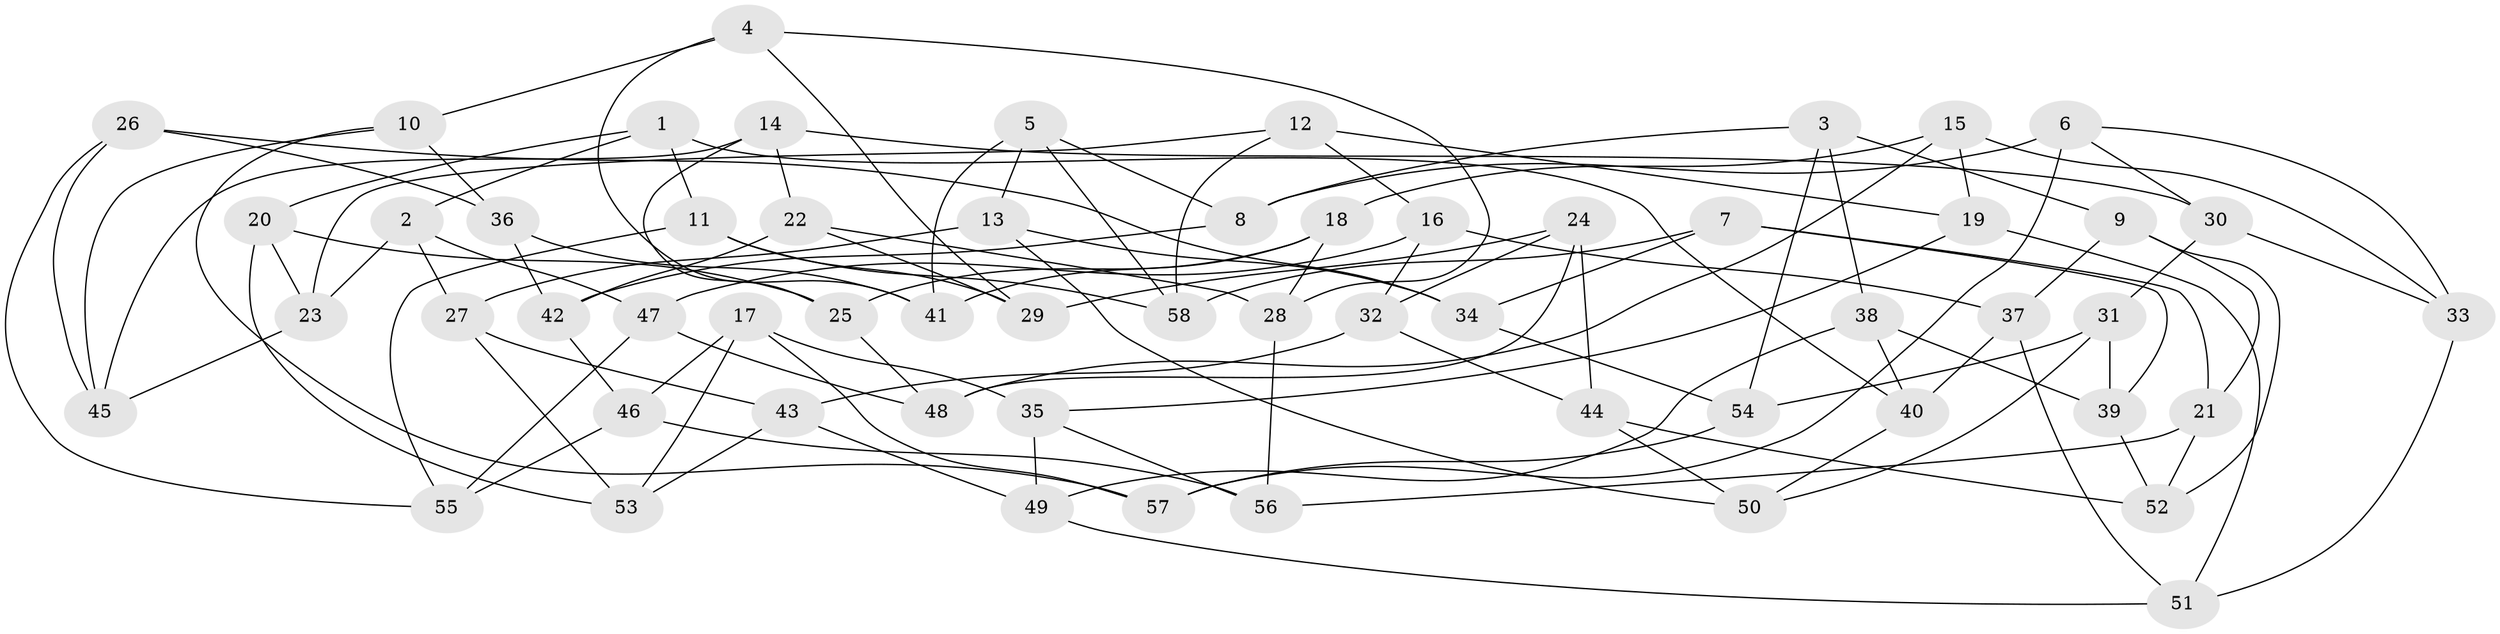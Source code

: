 // Generated by graph-tools (version 1.1) at 2025/38/03/09/25 02:38:04]
// undirected, 58 vertices, 116 edges
graph export_dot {
graph [start="1"]
  node [color=gray90,style=filled];
  1;
  2;
  3;
  4;
  5;
  6;
  7;
  8;
  9;
  10;
  11;
  12;
  13;
  14;
  15;
  16;
  17;
  18;
  19;
  20;
  21;
  22;
  23;
  24;
  25;
  26;
  27;
  28;
  29;
  30;
  31;
  32;
  33;
  34;
  35;
  36;
  37;
  38;
  39;
  40;
  41;
  42;
  43;
  44;
  45;
  46;
  47;
  48;
  49;
  50;
  51;
  52;
  53;
  54;
  55;
  56;
  57;
  58;
  1 -- 2;
  1 -- 40;
  1 -- 20;
  1 -- 11;
  2 -- 27;
  2 -- 23;
  2 -- 47;
  3 -- 38;
  3 -- 8;
  3 -- 9;
  3 -- 54;
  4 -- 28;
  4 -- 10;
  4 -- 29;
  4 -- 41;
  5 -- 58;
  5 -- 8;
  5 -- 13;
  5 -- 41;
  6 -- 57;
  6 -- 33;
  6 -- 30;
  6 -- 8;
  7 -- 39;
  7 -- 58;
  7 -- 21;
  7 -- 34;
  8 -- 42;
  9 -- 52;
  9 -- 21;
  9 -- 37;
  10 -- 45;
  10 -- 57;
  10 -- 36;
  11 -- 55;
  11 -- 58;
  11 -- 29;
  12 -- 23;
  12 -- 16;
  12 -- 58;
  12 -- 19;
  13 -- 27;
  13 -- 34;
  13 -- 50;
  14 -- 45;
  14 -- 25;
  14 -- 30;
  14 -- 22;
  15 -- 18;
  15 -- 48;
  15 -- 33;
  15 -- 19;
  16 -- 37;
  16 -- 32;
  16 -- 47;
  17 -- 57;
  17 -- 35;
  17 -- 46;
  17 -- 53;
  18 -- 25;
  18 -- 41;
  18 -- 28;
  19 -- 35;
  19 -- 51;
  20 -- 23;
  20 -- 53;
  20 -- 25;
  21 -- 52;
  21 -- 56;
  22 -- 29;
  22 -- 28;
  22 -- 42;
  23 -- 45;
  24 -- 44;
  24 -- 29;
  24 -- 32;
  24 -- 48;
  25 -- 48;
  26 -- 45;
  26 -- 36;
  26 -- 55;
  26 -- 34;
  27 -- 43;
  27 -- 53;
  28 -- 56;
  30 -- 31;
  30 -- 33;
  31 -- 39;
  31 -- 54;
  31 -- 50;
  32 -- 44;
  32 -- 43;
  33 -- 51;
  34 -- 54;
  35 -- 49;
  35 -- 56;
  36 -- 42;
  36 -- 41;
  37 -- 40;
  37 -- 51;
  38 -- 49;
  38 -- 39;
  38 -- 40;
  39 -- 52;
  40 -- 50;
  42 -- 46;
  43 -- 53;
  43 -- 49;
  44 -- 52;
  44 -- 50;
  46 -- 56;
  46 -- 55;
  47 -- 48;
  47 -- 55;
  49 -- 51;
  54 -- 57;
}
